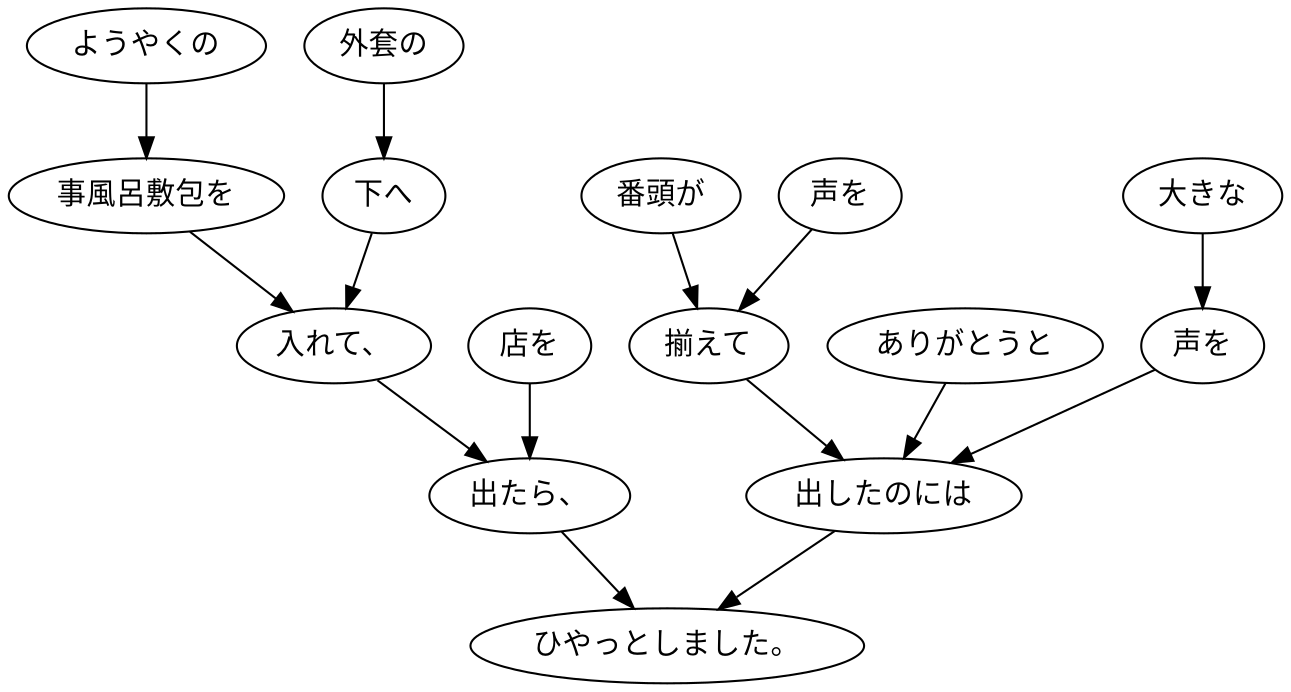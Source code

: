 digraph graph8122 {
	node0 [label="ようやくの"];
	node1 [label="事風呂敷包を"];
	node2 [label="外套の"];
	node3 [label="下へ"];
	node4 [label="入れて、"];
	node5 [label="店を"];
	node6 [label="出たら、"];
	node7 [label="番頭が"];
	node8 [label="声を"];
	node9 [label="揃えて"];
	node10 [label="ありがとうと"];
	node11 [label="大きな"];
	node12 [label="声を"];
	node13 [label="出したのには"];
	node14 [label="ひやっとしました。"];
	node0 -> node1;
	node1 -> node4;
	node2 -> node3;
	node3 -> node4;
	node4 -> node6;
	node5 -> node6;
	node6 -> node14;
	node7 -> node9;
	node8 -> node9;
	node9 -> node13;
	node10 -> node13;
	node11 -> node12;
	node12 -> node13;
	node13 -> node14;
}
